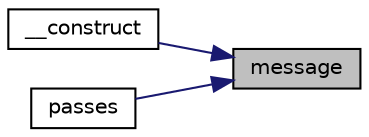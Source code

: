 digraph "message"
{
 // LATEX_PDF_SIZE
  bgcolor="transparent";
  edge [fontname="Helvetica",fontsize="10",labelfontname="Helvetica",labelfontsize="10"];
  node [fontname="Helvetica",fontsize="10",shape=record];
  rankdir="RL";
  Node1 [label="message",height=0.2,width=0.4,color="black", fillcolor="grey75", style="filled", fontcolor="black",tooltip="Obtiene el mensaje de error de validación."];
  Node1 -> Node2 [dir="back",color="midnightblue",fontsize="10",style="solid",fontname="Helvetica"];
  Node2 [label="__construct",height=0.2,width=0.4,color="black",URL="$da/d65/classModules_1_1Payroll_1_1Rules_1_1PayrollSalaryScales.html#a095c5d389db211932136b53f25f39685",tooltip="Crea una nueva instancia de la regla."];
  Node1 -> Node3 [dir="back",color="midnightblue",fontsize="10",style="solid",fontname="Helvetica"];
  Node3 [label="passes",height=0.2,width=0.4,color="black",URL="$da/d65/classModules_1_1Payroll_1_1Rules_1_1PayrollSalaryScales.html#addadffc8ab62516548d19df77c41dc29",tooltip="Determina si la regla de validación es correcta."];
}
